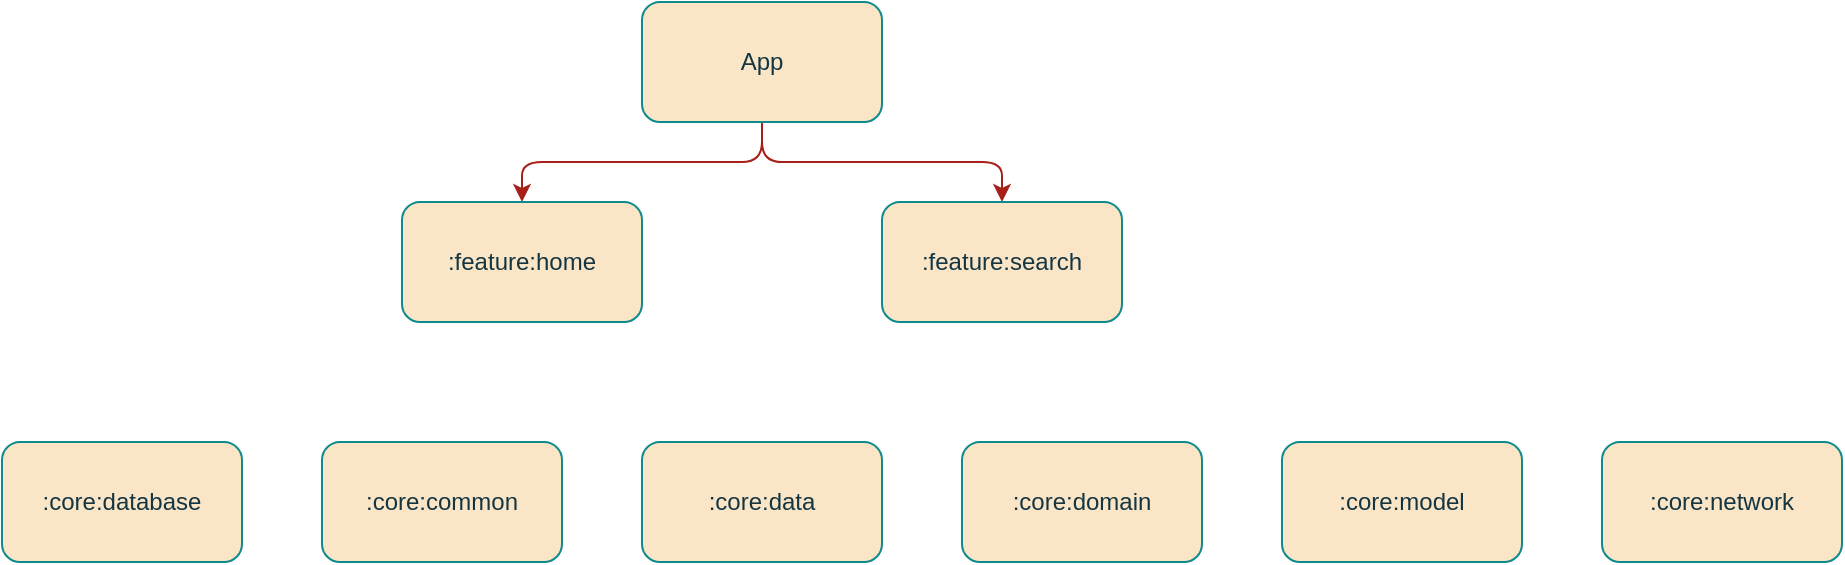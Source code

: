 <mxfile version="21.1.5" type="device" pages="2">
  <diagram name="Main Architecture" id="ciFzoh9Erdf5dS6llwOe">
    <mxGraphModel dx="880" dy="486" grid="1" gridSize="10" guides="1" tooltips="1" connect="1" arrows="1" fold="1" page="1" pageScale="1" pageWidth="827" pageHeight="1169" math="0" shadow="0">
      <root>
        <mxCell id="0" />
        <mxCell id="1" parent="0" />
        <mxCell id="hWe4oTkrxi1AVkJzb1ZG-7" style="edgeStyle=orthogonalEdgeStyle;rounded=1;orthogonalLoop=1;jettySize=auto;html=1;exitX=0.5;exitY=1;exitDx=0;exitDy=0;entryX=0.5;entryY=0;entryDx=0;entryDy=0;labelBackgroundColor=none;strokeColor=#A8201A;fontColor=default;" parent="1" source="hWe4oTkrxi1AVkJzb1ZG-1" target="hWe4oTkrxi1AVkJzb1ZG-2" edge="1">
          <mxGeometry relative="1" as="geometry" />
        </mxCell>
        <mxCell id="hWe4oTkrxi1AVkJzb1ZG-8" style="edgeStyle=orthogonalEdgeStyle;rounded=1;orthogonalLoop=1;jettySize=auto;html=1;exitX=0.5;exitY=1;exitDx=0;exitDy=0;entryX=0.5;entryY=0;entryDx=0;entryDy=0;labelBackgroundColor=none;strokeColor=#A8201A;fontColor=default;" parent="1" source="hWe4oTkrxi1AVkJzb1ZG-1" target="hWe4oTkrxi1AVkJzb1ZG-3" edge="1">
          <mxGeometry relative="1" as="geometry" />
        </mxCell>
        <mxCell id="hWe4oTkrxi1AVkJzb1ZG-1" value="App" style="rounded=1;whiteSpace=wrap;html=1;labelBackgroundColor=none;fillColor=#FAE5C7;strokeColor=#0F8B8D;fontColor=#143642;" parent="1" vertex="1">
          <mxGeometry x="360" y="20" width="120" height="60" as="geometry" />
        </mxCell>
        <mxCell id="hWe4oTkrxi1AVkJzb1ZG-2" value=":feature:home" style="rounded=1;whiteSpace=wrap;html=1;labelBackgroundColor=none;fillColor=#FAE5C7;strokeColor=#0F8B8D;fontColor=#143642;" parent="1" vertex="1">
          <mxGeometry x="240" y="120" width="120" height="60" as="geometry" />
        </mxCell>
        <mxCell id="hWe4oTkrxi1AVkJzb1ZG-3" value=":feature:search" style="rounded=1;whiteSpace=wrap;html=1;labelBackgroundColor=none;fillColor=#FAE5C7;strokeColor=#0F8B8D;fontColor=#143642;" parent="1" vertex="1">
          <mxGeometry x="480" y="120" width="120" height="60" as="geometry" />
        </mxCell>
        <mxCell id="-K32XfJ2XtM8ozf8wuTR-1" value=":core:database" style="rounded=1;whiteSpace=wrap;html=1;labelBackgroundColor=none;fillColor=#FAE5C7;strokeColor=#0F8B8D;fontColor=#143642;" vertex="1" parent="1">
          <mxGeometry x="40" y="240" width="120" height="60" as="geometry" />
        </mxCell>
        <mxCell id="-K32XfJ2XtM8ozf8wuTR-2" value=":core:common" style="rounded=1;whiteSpace=wrap;html=1;labelBackgroundColor=none;fillColor=#FAE5C7;strokeColor=#0F8B8D;fontColor=#143642;" vertex="1" parent="1">
          <mxGeometry x="200" y="240" width="120" height="60" as="geometry" />
        </mxCell>
        <mxCell id="-K32XfJ2XtM8ozf8wuTR-3" value=":core:data" style="rounded=1;whiteSpace=wrap;html=1;labelBackgroundColor=none;fillColor=#FAE5C7;strokeColor=#0F8B8D;fontColor=#143642;" vertex="1" parent="1">
          <mxGeometry x="360" y="240" width="120" height="60" as="geometry" />
        </mxCell>
        <mxCell id="-K32XfJ2XtM8ozf8wuTR-4" value=":core:domain" style="rounded=1;whiteSpace=wrap;html=1;labelBackgroundColor=none;fillColor=#FAE5C7;strokeColor=#0F8B8D;fontColor=#143642;" vertex="1" parent="1">
          <mxGeometry x="520" y="240" width="120" height="60" as="geometry" />
        </mxCell>
        <mxCell id="-K32XfJ2XtM8ozf8wuTR-5" value=":core:model" style="rounded=1;whiteSpace=wrap;html=1;labelBackgroundColor=none;fillColor=#FAE5C7;strokeColor=#0F8B8D;fontColor=#143642;" vertex="1" parent="1">
          <mxGeometry x="680" y="240" width="120" height="60" as="geometry" />
        </mxCell>
        <mxCell id="-K32XfJ2XtM8ozf8wuTR-6" value=":core:network" style="rounded=1;whiteSpace=wrap;html=1;labelBackgroundColor=none;fillColor=#FAE5C7;strokeColor=#0F8B8D;fontColor=#143642;" vertex="1" parent="1">
          <mxGeometry x="840" y="240" width="120" height="60" as="geometry" />
        </mxCell>
      </root>
    </mxGraphModel>
  </diagram>
  <diagram id="VGgfeCQbYNXQnbyap0dA" name="Core classes">
    <mxGraphModel dx="880" dy="1655" grid="1" gridSize="10" guides="1" tooltips="1" connect="1" arrows="1" fold="1" page="1" pageScale="1" pageWidth="827" pageHeight="1169" math="0" shadow="0">
      <root>
        <mxCell id="0" />
        <mxCell id="1" parent="0" />
        <mxCell id="oSAVJhI5RNFVU803adxl-2" value="core" style="swimlane;whiteSpace=wrap;html=1;" vertex="1" parent="1">
          <mxGeometry x="190" y="-70" width="1690" height="570" as="geometry" />
        </mxCell>
        <mxCell id="oSAVJhI5RNFVU803adxl-3" value="common" style="swimlane;whiteSpace=wrap;html=1;" vertex="1" parent="oSAVJhI5RNFVU803adxl-2">
          <mxGeometry x="10" y="30" width="200" height="200" as="geometry" />
        </mxCell>
        <mxCell id="oSAVJhI5RNFVU803adxl-4" value="result/Results.kt" style="rounded=1;whiteSpace=wrap;html=1;" vertex="1" parent="oSAVJhI5RNFVU803adxl-3">
          <mxGeometry x="10" y="30" width="120" height="60" as="geometry" />
        </mxCell>
        <mxCell id="oSAVJhI5RNFVU803adxl-5" value="data" style="swimlane;whiteSpace=wrap;html=1;" vertex="1" parent="oSAVJhI5RNFVU803adxl-2">
          <mxGeometry x="220" y="30" width="470" height="320" as="geometry" />
        </mxCell>
        <mxCell id="oSAVJhI5RNFVU803adxl-7" style="edgeStyle=orthogonalEdgeStyle;rounded=0;orthogonalLoop=1;jettySize=auto;html=1;exitX=1;exitY=0.5;exitDx=0;exitDy=0;" edge="1" parent="oSAVJhI5RNFVU803adxl-5" source="oSAVJhI5RNFVU803adxl-6">
          <mxGeometry relative="1" as="geometry">
            <mxPoint x="146" y="60" as="targetPoint" />
          </mxGeometry>
        </mxCell>
        <mxCell id="oSAVJhI5RNFVU803adxl-6" value="di/DataModule.kt" style="rounded=1;whiteSpace=wrap;html=1;" vertex="1" parent="oSAVJhI5RNFVU803adxl-5">
          <mxGeometry x="10" y="30" width="140" height="80" as="geometry" />
        </mxCell>
        <mxCell id="oSAVJhI5RNFVU803adxl-9" value="model/ArticleDTO" style="rounded=1;whiteSpace=wrap;html=1;" vertex="1" parent="oSAVJhI5RNFVU803adxl-5">
          <mxGeometry x="10" y="120" width="140" height="80" as="geometry" />
        </mxCell>
        <mxCell id="oSAVJhI5RNFVU803adxl-10" value="model/NewsResponse" style="rounded=1;whiteSpace=wrap;html=1;" vertex="1" parent="oSAVJhI5RNFVU803adxl-5">
          <mxGeometry x="160" y="120" width="140" height="80" as="geometry" />
        </mxCell>
        <mxCell id="oSAVJhI5RNFVU803adxl-12" value="repository/" style="rounded=1;whiteSpace=wrap;html=1;" vertex="1" parent="oSAVJhI5RNFVU803adxl-5">
          <mxGeometry x="10" y="220" width="140" height="80" as="geometry" />
        </mxCell>
        <mxCell id="oSAVJhI5RNFVU803adxl-13" value="model/SourceDTO" style="rounded=1;whiteSpace=wrap;html=1;" vertex="1" parent="oSAVJhI5RNFVU803adxl-5">
          <mxGeometry x="310" y="120" width="140" height="80" as="geometry" />
        </mxCell>
        <mxCell id="oSAVJhI5RNFVU803adxl-14" value="domain" style="swimlane;whiteSpace=wrap;html=1;startSize=23;" vertex="1" parent="oSAVJhI5RNFVU803adxl-2">
          <mxGeometry x="710" y="30" width="260" height="320" as="geometry" />
        </mxCell>
        <mxCell id="oSAVJhI5RNFVU803adxl-15" style="edgeStyle=orthogonalEdgeStyle;rounded=0;orthogonalLoop=1;jettySize=auto;html=1;exitX=1;exitY=0.5;exitDx=0;exitDy=0;" edge="1" parent="oSAVJhI5RNFVU803adxl-14" source="oSAVJhI5RNFVU803adxl-16">
          <mxGeometry relative="1" as="geometry">
            <mxPoint x="146" y="60" as="targetPoint" />
          </mxGeometry>
        </mxCell>
        <mxCell id="oSAVJhI5RNFVU803adxl-16" value="model/Article" style="rounded=1;whiteSpace=wrap;html=1;" vertex="1" parent="oSAVJhI5RNFVU803adxl-14">
          <mxGeometry x="10" y="30" width="140" height="80" as="geometry" />
        </mxCell>
        <mxCell id="oSAVJhI5RNFVU803adxl-21" value="use_cases/GetNewsArticlesUseCase" style="rounded=1;whiteSpace=wrap;html=1;" vertex="1" parent="oSAVJhI5RNFVU803adxl-14">
          <mxGeometry x="10" y="130" width="230" height="90" as="geometry" />
        </mxCell>
        <mxCell id="oSAVJhI5RNFVU803adxl-22" value="database" style="swimlane;whiteSpace=wrap;html=1;startSize=23;" vertex="1" parent="oSAVJhI5RNFVU803adxl-2">
          <mxGeometry x="990" y="30" width="270" height="430" as="geometry" />
        </mxCell>
        <mxCell id="oSAVJhI5RNFVU803adxl-23" style="edgeStyle=orthogonalEdgeStyle;rounded=0;orthogonalLoop=1;jettySize=auto;html=1;exitX=1;exitY=0.5;exitDx=0;exitDy=0;" edge="1" parent="oSAVJhI5RNFVU803adxl-22" source="oSAVJhI5RNFVU803adxl-24">
          <mxGeometry relative="1" as="geometry">
            <mxPoint x="146" y="60" as="targetPoint" />
          </mxGeometry>
        </mxCell>
        <mxCell id="oSAVJhI5RNFVU803adxl-24" value="dao/NewsDao" style="rounded=1;whiteSpace=wrap;html=1;" vertex="1" parent="oSAVJhI5RNFVU803adxl-22">
          <mxGeometry x="10" y="30" width="140" height="80" as="geometry" />
        </mxCell>
        <mxCell id="oSAVJhI5RNFVU803adxl-25" value="model/ArticleEntity" style="rounded=1;whiteSpace=wrap;html=1;" vertex="1" parent="oSAVJhI5RNFVU803adxl-22">
          <mxGeometry x="10" y="130" width="230" height="90" as="geometry" />
        </mxCell>
        <mxCell id="oSAVJhI5RNFVU803adxl-26" value="util/Converters" style="rounded=1;whiteSpace=wrap;html=1;" vertex="1" parent="oSAVJhI5RNFVU803adxl-22">
          <mxGeometry x="10" y="230" width="230" height="90" as="geometry" />
        </mxCell>
        <mxCell id="oSAVJhI5RNFVU803adxl-27" value="module/" style="rounded=1;whiteSpace=wrap;html=1;" vertex="1" parent="oSAVJhI5RNFVU803adxl-22">
          <mxGeometry x="10" y="330" width="230" height="90" as="geometry" />
        </mxCell>
        <mxCell id="oSAVJhI5RNFVU803adxl-28" value="network" style="swimlane;whiteSpace=wrap;html=1;" vertex="1" parent="oSAVJhI5RNFVU803adxl-2">
          <mxGeometry x="1280" y="30" width="380" height="310" as="geometry" />
        </mxCell>
        <mxCell id="oSAVJhI5RNFVU803adxl-29" value="di/NetworkModule" style="rounded=1;whiteSpace=wrap;html=1;" vertex="1" parent="oSAVJhI5RNFVU803adxl-28">
          <mxGeometry x="10" y="30" width="120" height="60" as="geometry" />
        </mxCell>
        <mxCell id="oSAVJhI5RNFVU803adxl-30" value="model/NetworkArticleResources" style="rounded=1;whiteSpace=wrap;html=1;" vertex="1" parent="oSAVJhI5RNFVU803adxl-28">
          <mxGeometry x="10" y="100" width="220" height="60" as="geometry" />
        </mxCell>
        <mxCell id="oSAVJhI5RNFVU803adxl-31" value="retrofit/NewsApiService" style="rounded=1;whiteSpace=wrap;html=1;" vertex="1" parent="oSAVJhI5RNFVU803adxl-28">
          <mxGeometry x="10" y="170" width="170" height="60" as="geometry" />
        </mxCell>
        <mxCell id="oSAVJhI5RNFVU803adxl-34" value="retrofit/SearchApiService" style="rounded=1;whiteSpace=wrap;html=1;" vertex="1" parent="oSAVJhI5RNFVU803adxl-2">
          <mxGeometry x="1470" y="200" width="170" height="60" as="geometry" />
        </mxCell>
      </root>
    </mxGraphModel>
  </diagram>
</mxfile>
